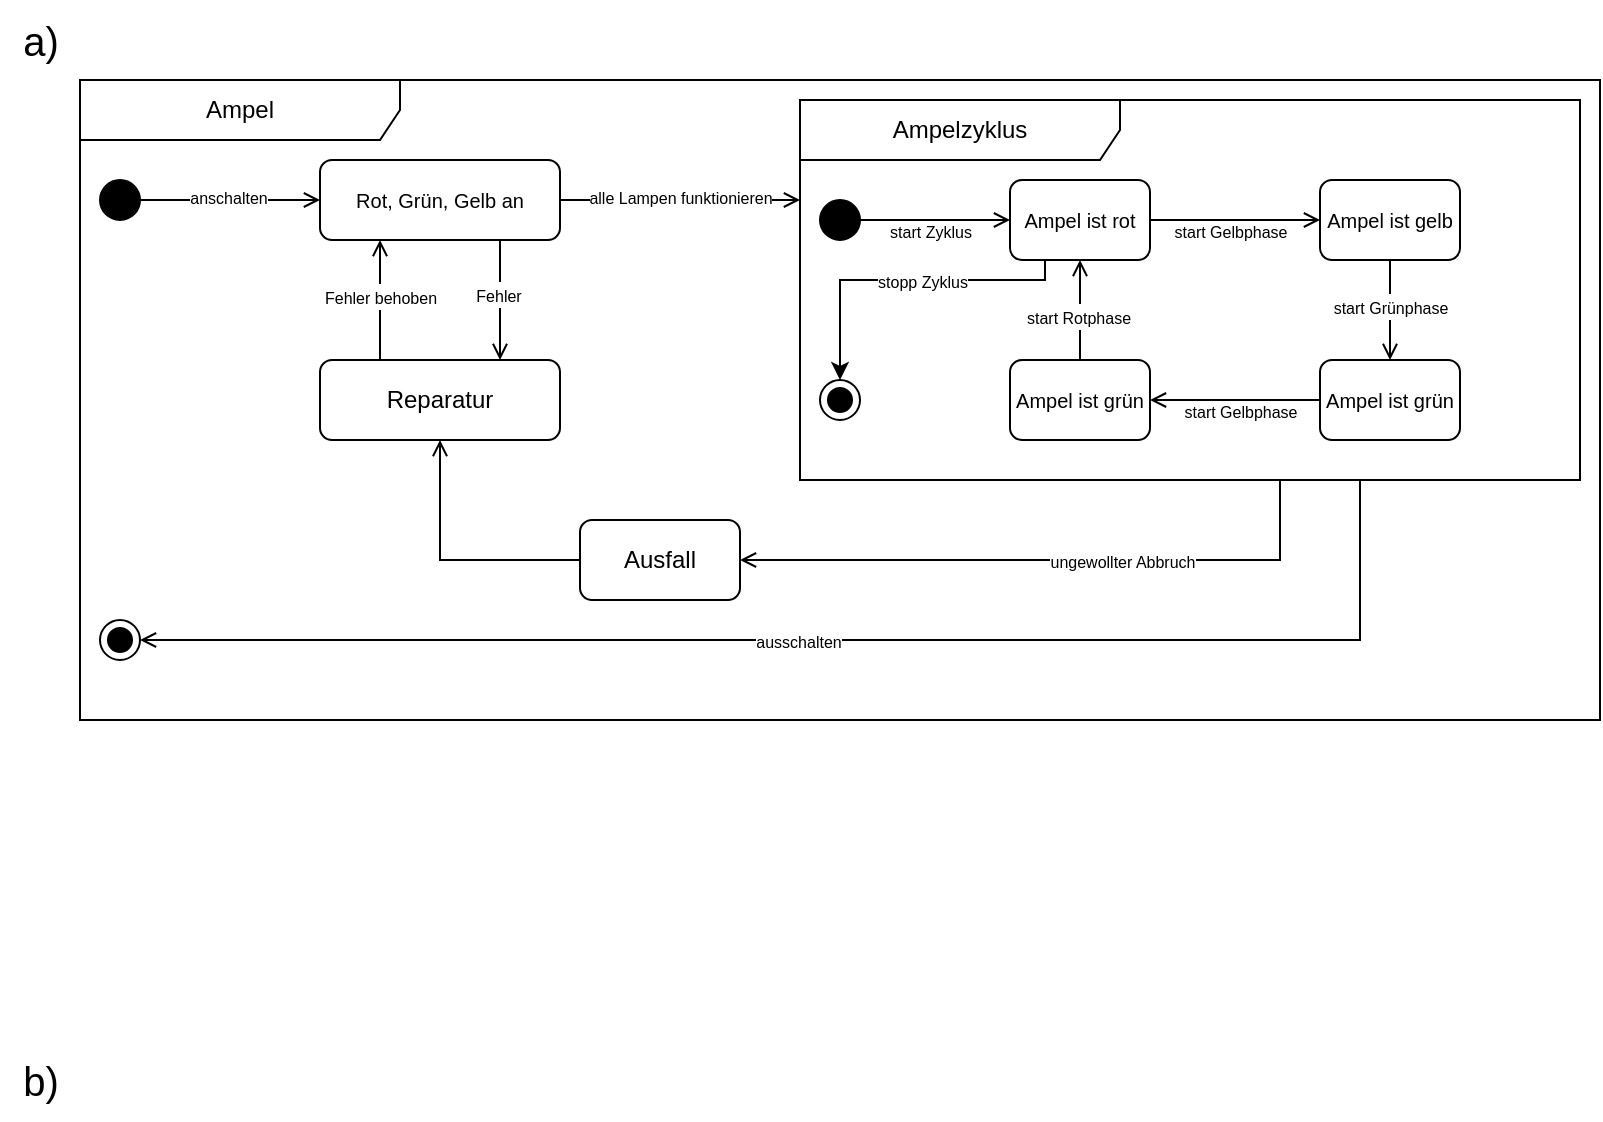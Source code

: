 <mxfile version="23.1.5" type="github">
  <diagram name="Seite-1" id="wIRSmF9mO9mYcYjR1PRm">
    <mxGraphModel dx="877" dy="475" grid="1" gridSize="10" guides="1" tooltips="1" connect="1" arrows="1" fold="1" page="1" pageScale="1" pageWidth="827" pageHeight="1169" math="0" shadow="0">
      <root>
        <mxCell id="0" />
        <mxCell id="1" parent="0" />
        <mxCell id="CwV0MnyVdzncbr3xT1BF-3" value="&lt;font style=&quot;font-size: 20px;&quot;&gt;a)&lt;/font&gt;" style="text;html=1;align=center;verticalAlign=middle;resizable=0;points=[];autosize=1;strokeColor=none;fillColor=none;" vertex="1" parent="1">
          <mxGeometry y="40" width="40" height="40" as="geometry" />
        </mxCell>
        <mxCell id="CwV0MnyVdzncbr3xT1BF-4" value="&lt;font style=&quot;font-size: 20px;&quot;&gt;b)&lt;/font&gt;" style="text;html=1;align=center;verticalAlign=middle;resizable=0;points=[];autosize=1;strokeColor=none;fillColor=none;" vertex="1" parent="1">
          <mxGeometry y="560" width="40" height="40" as="geometry" />
        </mxCell>
        <mxCell id="CwV0MnyVdzncbr3xT1BF-5" value="Ampel" style="shape=umlFrame;whiteSpace=wrap;html=1;pointerEvents=0;recursiveResize=0;container=1;collapsible=0;width=160;" vertex="1" parent="1">
          <mxGeometry x="40" y="80" width="760" height="320" as="geometry" />
        </mxCell>
        <mxCell id="CwV0MnyVdzncbr3xT1BF-8" style="edgeStyle=orthogonalEdgeStyle;rounded=0;orthogonalLoop=1;jettySize=auto;html=1;entryX=0;entryY=0.5;entryDx=0;entryDy=0;endArrow=open;endFill=0;" edge="1" parent="CwV0MnyVdzncbr3xT1BF-5" source="CwV0MnyVdzncbr3xT1BF-6" target="CwV0MnyVdzncbr3xT1BF-7">
          <mxGeometry relative="1" as="geometry" />
        </mxCell>
        <mxCell id="CwV0MnyVdzncbr3xT1BF-9" value="&lt;font style=&quot;font-size: 8px;&quot;&gt;anschalten&lt;/font&gt;" style="edgeLabel;html=1;align=center;verticalAlign=middle;resizable=0;points=[];" vertex="1" connectable="0" parent="CwV0MnyVdzncbr3xT1BF-8">
          <mxGeometry x="0.416" relative="1" as="geometry">
            <mxPoint x="-20" y="-2" as="offset" />
          </mxGeometry>
        </mxCell>
        <mxCell id="CwV0MnyVdzncbr3xT1BF-6" value="" style="ellipse;fillColor=strokeColor;html=1;" vertex="1" parent="CwV0MnyVdzncbr3xT1BF-5">
          <mxGeometry x="10" y="50" width="20" height="20" as="geometry" />
        </mxCell>
        <mxCell id="CwV0MnyVdzncbr3xT1BF-11" style="edgeStyle=orthogonalEdgeStyle;rounded=0;orthogonalLoop=1;jettySize=auto;html=1;exitX=0.75;exitY=1;exitDx=0;exitDy=0;entryX=0.75;entryY=0;entryDx=0;entryDy=0;endArrow=open;endFill=0;" edge="1" parent="CwV0MnyVdzncbr3xT1BF-5" source="CwV0MnyVdzncbr3xT1BF-7" target="CwV0MnyVdzncbr3xT1BF-10">
          <mxGeometry relative="1" as="geometry" />
        </mxCell>
        <mxCell id="CwV0MnyVdzncbr3xT1BF-12" value="&lt;font style=&quot;font-size: 8px;&quot;&gt;Fehler&lt;/font&gt;" style="edgeLabel;html=1;align=center;verticalAlign=middle;resizable=0;points=[];" vertex="1" connectable="0" parent="CwV0MnyVdzncbr3xT1BF-11">
          <mxGeometry x="-0.111" y="-1" relative="1" as="geometry">
            <mxPoint as="offset" />
          </mxGeometry>
        </mxCell>
        <mxCell id="CwV0MnyVdzncbr3xT1BF-15" style="edgeStyle=orthogonalEdgeStyle;rounded=0;orthogonalLoop=1;jettySize=auto;html=1;entryX=0;entryY=0.5;entryDx=0;entryDy=0;endArrow=open;endFill=0;" edge="1" parent="CwV0MnyVdzncbr3xT1BF-5" source="CwV0MnyVdzncbr3xT1BF-7">
          <mxGeometry relative="1" as="geometry">
            <mxPoint x="360" y="60" as="targetPoint" />
          </mxGeometry>
        </mxCell>
        <mxCell id="CwV0MnyVdzncbr3xT1BF-16" value="&lt;font style=&quot;font-size: 8px;&quot;&gt;alle Lampen funktionieren&lt;/font&gt;" style="edgeLabel;html=1;align=center;verticalAlign=middle;resizable=0;points=[];" vertex="1" connectable="0" parent="CwV0MnyVdzncbr3xT1BF-15">
          <mxGeometry x="-0.014" y="2" relative="1" as="geometry">
            <mxPoint as="offset" />
          </mxGeometry>
        </mxCell>
        <mxCell id="CwV0MnyVdzncbr3xT1BF-7" value="&lt;font style=&quot;font-size: 10px;&quot;&gt;Rot, Grün, Gelb an&lt;/font&gt;" style="rounded=1;whiteSpace=wrap;html=1;" vertex="1" parent="CwV0MnyVdzncbr3xT1BF-5">
          <mxGeometry x="120" y="40" width="120" height="40" as="geometry" />
        </mxCell>
        <mxCell id="CwV0MnyVdzncbr3xT1BF-13" style="edgeStyle=orthogonalEdgeStyle;rounded=0;orthogonalLoop=1;jettySize=auto;html=1;exitX=0.25;exitY=0;exitDx=0;exitDy=0;entryX=0.25;entryY=1;entryDx=0;entryDy=0;endArrow=open;endFill=0;" edge="1" parent="CwV0MnyVdzncbr3xT1BF-5" source="CwV0MnyVdzncbr3xT1BF-10" target="CwV0MnyVdzncbr3xT1BF-7">
          <mxGeometry relative="1" as="geometry" />
        </mxCell>
        <mxCell id="CwV0MnyVdzncbr3xT1BF-45" value="&lt;font style=&quot;font-size: 8px;&quot;&gt;Fehler behoben&lt;/font&gt;" style="edgeLabel;html=1;align=center;verticalAlign=middle;resizable=0;points=[];" vertex="1" connectable="0" parent="CwV0MnyVdzncbr3xT1BF-13">
          <mxGeometry x="0.068" relative="1" as="geometry">
            <mxPoint as="offset" />
          </mxGeometry>
        </mxCell>
        <mxCell id="CwV0MnyVdzncbr3xT1BF-10" value="Reparatur" style="rounded=1;whiteSpace=wrap;html=1;" vertex="1" parent="CwV0MnyVdzncbr3xT1BF-5">
          <mxGeometry x="120" y="140" width="120" height="40" as="geometry" />
        </mxCell>
        <mxCell id="CwV0MnyVdzncbr3xT1BF-39" style="edgeStyle=orthogonalEdgeStyle;rounded=0;orthogonalLoop=1;jettySize=auto;html=1;entryX=1;entryY=0.5;entryDx=0;entryDy=0;endArrow=open;endFill=0;" edge="1" parent="CwV0MnyVdzncbr3xT1BF-5" source="CwV0MnyVdzncbr3xT1BF-18" target="CwV0MnyVdzncbr3xT1BF-38">
          <mxGeometry relative="1" as="geometry">
            <Array as="points">
              <mxPoint x="640" y="280" />
              <mxPoint x="30" y="280" />
            </Array>
          </mxGeometry>
        </mxCell>
        <mxCell id="CwV0MnyVdzncbr3xT1BF-40" value="&lt;font style=&quot;font-size: 8px;&quot;&gt;ausschalten&lt;/font&gt;" style="edgeLabel;html=1;align=center;verticalAlign=middle;resizable=0;points=[];" vertex="1" connectable="0" parent="CwV0MnyVdzncbr3xT1BF-39">
          <mxGeometry x="0.048" relative="1" as="geometry">
            <mxPoint as="offset" />
          </mxGeometry>
        </mxCell>
        <mxCell id="CwV0MnyVdzncbr3xT1BF-42" style="edgeStyle=orthogonalEdgeStyle;rounded=0;orthogonalLoop=1;jettySize=auto;html=1;entryX=1;entryY=0.5;entryDx=0;entryDy=0;endArrow=open;endFill=0;" edge="1" parent="CwV0MnyVdzncbr3xT1BF-5" source="CwV0MnyVdzncbr3xT1BF-18" target="CwV0MnyVdzncbr3xT1BF-41">
          <mxGeometry relative="1" as="geometry">
            <Array as="points">
              <mxPoint x="600" y="240" />
            </Array>
          </mxGeometry>
        </mxCell>
        <mxCell id="CwV0MnyVdzncbr3xT1BF-43" value="&lt;font style=&quot;font-size: 8px;&quot;&gt;ungewollter Abbruch&lt;/font&gt;" style="edgeLabel;html=1;align=center;verticalAlign=middle;resizable=0;points=[];" vertex="1" connectable="0" parent="CwV0MnyVdzncbr3xT1BF-42">
          <mxGeometry x="-0.436" y="-2" relative="1" as="geometry">
            <mxPoint x="-32" y="2" as="offset" />
          </mxGeometry>
        </mxCell>
        <mxCell id="CwV0MnyVdzncbr3xT1BF-18" value="Ampelzyklus" style="shape=umlFrame;whiteSpace=wrap;html=1;pointerEvents=0;recursiveResize=0;container=1;collapsible=0;width=160;" vertex="1" parent="CwV0MnyVdzncbr3xT1BF-5">
          <mxGeometry x="360" y="10" width="390" height="190" as="geometry" />
        </mxCell>
        <mxCell id="CwV0MnyVdzncbr3xT1BF-21" style="edgeStyle=orthogonalEdgeStyle;rounded=0;orthogonalLoop=1;jettySize=auto;html=1;entryX=0;entryY=0.5;entryDx=0;entryDy=0;endArrow=open;endFill=0;" edge="1" parent="CwV0MnyVdzncbr3xT1BF-18" source="CwV0MnyVdzncbr3xT1BF-19" target="CwV0MnyVdzncbr3xT1BF-20">
          <mxGeometry relative="1" as="geometry" />
        </mxCell>
        <mxCell id="CwV0MnyVdzncbr3xT1BF-19" value="" style="ellipse;fillColor=strokeColor;html=1;" vertex="1" parent="CwV0MnyVdzncbr3xT1BF-18">
          <mxGeometry x="10" y="50" width="20" height="20" as="geometry" />
        </mxCell>
        <mxCell id="CwV0MnyVdzncbr3xT1BF-24" style="edgeStyle=orthogonalEdgeStyle;rounded=0;orthogonalLoop=1;jettySize=auto;html=1;entryX=0;entryY=0.5;entryDx=0;entryDy=0;endArrow=open;endFill=0;" edge="1" parent="CwV0MnyVdzncbr3xT1BF-18" source="CwV0MnyVdzncbr3xT1BF-20" target="CwV0MnyVdzncbr3xT1BF-23">
          <mxGeometry relative="1" as="geometry" />
        </mxCell>
        <mxCell id="CwV0MnyVdzncbr3xT1BF-20" value="&lt;font style=&quot;font-size: 10px;&quot;&gt;Ampel ist rot&lt;/font&gt;" style="rounded=1;whiteSpace=wrap;html=1;" vertex="1" parent="CwV0MnyVdzncbr3xT1BF-18">
          <mxGeometry x="105" y="40" width="70" height="40" as="geometry" />
        </mxCell>
        <mxCell id="CwV0MnyVdzncbr3xT1BF-27" style="edgeStyle=orthogonalEdgeStyle;rounded=0;orthogonalLoop=1;jettySize=auto;html=1;entryX=0.5;entryY=0;entryDx=0;entryDy=0;endArrow=open;endFill=0;" edge="1" parent="CwV0MnyVdzncbr3xT1BF-18" source="CwV0MnyVdzncbr3xT1BF-23" target="CwV0MnyVdzncbr3xT1BF-26">
          <mxGeometry relative="1" as="geometry" />
        </mxCell>
        <mxCell id="CwV0MnyVdzncbr3xT1BF-32" value="&lt;font style=&quot;font-size: 8px;&quot;&gt;start Grünphase&lt;/font&gt;" style="edgeLabel;html=1;align=center;verticalAlign=middle;resizable=0;points=[];" vertex="1" connectable="0" parent="CwV0MnyVdzncbr3xT1BF-27">
          <mxGeometry x="-0.1" relative="1" as="geometry">
            <mxPoint as="offset" />
          </mxGeometry>
        </mxCell>
        <mxCell id="CwV0MnyVdzncbr3xT1BF-23" value="&lt;font style=&quot;font-size: 10px;&quot;&gt;Ampel ist gelb&lt;/font&gt;" style="rounded=1;whiteSpace=wrap;html=1;" vertex="1" parent="CwV0MnyVdzncbr3xT1BF-18">
          <mxGeometry x="260" y="40" width="70" height="40" as="geometry" />
        </mxCell>
        <mxCell id="CwV0MnyVdzncbr3xT1BF-25" value="&lt;font style=&quot;font-size: 8px;&quot;&gt;start Gelbphase&lt;/font&gt;" style="text;html=1;align=center;verticalAlign=middle;resizable=0;points=[];autosize=1;strokeColor=none;fillColor=none;" vertex="1" parent="CwV0MnyVdzncbr3xT1BF-18">
          <mxGeometry x="175" y="50" width="80" height="30" as="geometry" />
        </mxCell>
        <mxCell id="CwV0MnyVdzncbr3xT1BF-22" value="&lt;font style=&quot;font-size: 8px;&quot;&gt;start Zyklus&lt;/font&gt;" style="text;html=1;align=center;verticalAlign=middle;resizable=0;points=[];autosize=1;strokeColor=none;fillColor=none;" vertex="1" parent="CwV0MnyVdzncbr3xT1BF-18">
          <mxGeometry x="35" y="50" width="60" height="30" as="geometry" />
        </mxCell>
        <mxCell id="CwV0MnyVdzncbr3xT1BF-30" style="edgeStyle=orthogonalEdgeStyle;rounded=0;orthogonalLoop=1;jettySize=auto;html=1;entryX=1;entryY=0.5;entryDx=0;entryDy=0;endArrow=open;endFill=0;" edge="1" parent="CwV0MnyVdzncbr3xT1BF-18" source="CwV0MnyVdzncbr3xT1BF-26" target="CwV0MnyVdzncbr3xT1BF-29">
          <mxGeometry relative="1" as="geometry" />
        </mxCell>
        <mxCell id="CwV0MnyVdzncbr3xT1BF-26" value="&lt;font style=&quot;font-size: 10px;&quot;&gt;Ampel ist grün&lt;/font&gt;" style="rounded=1;whiteSpace=wrap;html=1;" vertex="1" parent="CwV0MnyVdzncbr3xT1BF-18">
          <mxGeometry x="260" y="130" width="70" height="40" as="geometry" />
        </mxCell>
        <mxCell id="CwV0MnyVdzncbr3xT1BF-31" style="edgeStyle=orthogonalEdgeStyle;rounded=0;orthogonalLoop=1;jettySize=auto;html=1;entryX=0.5;entryY=1;entryDx=0;entryDy=0;endArrow=open;endFill=0;" edge="1" parent="CwV0MnyVdzncbr3xT1BF-18" source="CwV0MnyVdzncbr3xT1BF-29" target="CwV0MnyVdzncbr3xT1BF-20">
          <mxGeometry relative="1" as="geometry" />
        </mxCell>
        <mxCell id="CwV0MnyVdzncbr3xT1BF-34" value="&lt;font style=&quot;font-size: 8px;&quot;&gt;start Rotphase&lt;/font&gt;" style="edgeLabel;html=1;align=center;verticalAlign=middle;resizable=0;points=[];" vertex="1" connectable="0" parent="CwV0MnyVdzncbr3xT1BF-31">
          <mxGeometry x="-0.1" y="1" relative="1" as="geometry">
            <mxPoint as="offset" />
          </mxGeometry>
        </mxCell>
        <mxCell id="CwV0MnyVdzncbr3xT1BF-36" style="edgeStyle=orthogonalEdgeStyle;rounded=0;orthogonalLoop=1;jettySize=auto;html=1;entryX=0.5;entryY=0;entryDx=0;entryDy=0;exitX=0.25;exitY=1;exitDx=0;exitDy=0;" edge="1" parent="CwV0MnyVdzncbr3xT1BF-18" source="CwV0MnyVdzncbr3xT1BF-20" target="CwV0MnyVdzncbr3xT1BF-35">
          <mxGeometry relative="1" as="geometry">
            <Array as="points">
              <mxPoint x="123" y="90" />
              <mxPoint x="20" y="90" />
            </Array>
          </mxGeometry>
        </mxCell>
        <mxCell id="CwV0MnyVdzncbr3xT1BF-37" value="&lt;font style=&quot;font-size: 8px;&quot;&gt;stopp Zyklus&lt;/font&gt;" style="edgeLabel;html=1;align=center;verticalAlign=middle;resizable=0;points=[];" vertex="1" connectable="0" parent="CwV0MnyVdzncbr3xT1BF-36">
          <mxGeometry x="-0.121" relative="1" as="geometry">
            <mxPoint as="offset" />
          </mxGeometry>
        </mxCell>
        <mxCell id="CwV0MnyVdzncbr3xT1BF-29" value="&lt;font style=&quot;font-size: 10px;&quot;&gt;Ampel ist grün&lt;/font&gt;" style="rounded=1;whiteSpace=wrap;html=1;" vertex="1" parent="CwV0MnyVdzncbr3xT1BF-18">
          <mxGeometry x="105" y="130" width="70" height="40" as="geometry" />
        </mxCell>
        <mxCell id="CwV0MnyVdzncbr3xT1BF-33" value="&lt;span style=&quot;font-size: 8px;&quot;&gt;start Gelbphase&lt;/span&gt;" style="text;html=1;align=center;verticalAlign=middle;resizable=0;points=[];autosize=1;strokeColor=none;fillColor=none;" vertex="1" parent="CwV0MnyVdzncbr3xT1BF-18">
          <mxGeometry x="180" y="140" width="80" height="30" as="geometry" />
        </mxCell>
        <mxCell id="CwV0MnyVdzncbr3xT1BF-35" value="" style="ellipse;html=1;shape=endState;fillColor=strokeColor;" vertex="1" parent="CwV0MnyVdzncbr3xT1BF-18">
          <mxGeometry x="10" y="140" width="20" height="20" as="geometry" />
        </mxCell>
        <mxCell id="CwV0MnyVdzncbr3xT1BF-38" value="" style="ellipse;html=1;shape=endState;fillColor=strokeColor;" vertex="1" parent="CwV0MnyVdzncbr3xT1BF-5">
          <mxGeometry x="10" y="270" width="20" height="20" as="geometry" />
        </mxCell>
        <mxCell id="CwV0MnyVdzncbr3xT1BF-44" style="edgeStyle=orthogonalEdgeStyle;rounded=0;orthogonalLoop=1;jettySize=auto;html=1;entryX=0.5;entryY=1;entryDx=0;entryDy=0;endArrow=open;endFill=0;" edge="1" parent="CwV0MnyVdzncbr3xT1BF-5" source="CwV0MnyVdzncbr3xT1BF-41" target="CwV0MnyVdzncbr3xT1BF-10">
          <mxGeometry relative="1" as="geometry" />
        </mxCell>
        <mxCell id="CwV0MnyVdzncbr3xT1BF-41" value="Ausfall" style="rounded=1;whiteSpace=wrap;html=1;" vertex="1" parent="CwV0MnyVdzncbr3xT1BF-5">
          <mxGeometry x="250" y="220" width="80" height="40" as="geometry" />
        </mxCell>
      </root>
    </mxGraphModel>
  </diagram>
</mxfile>
